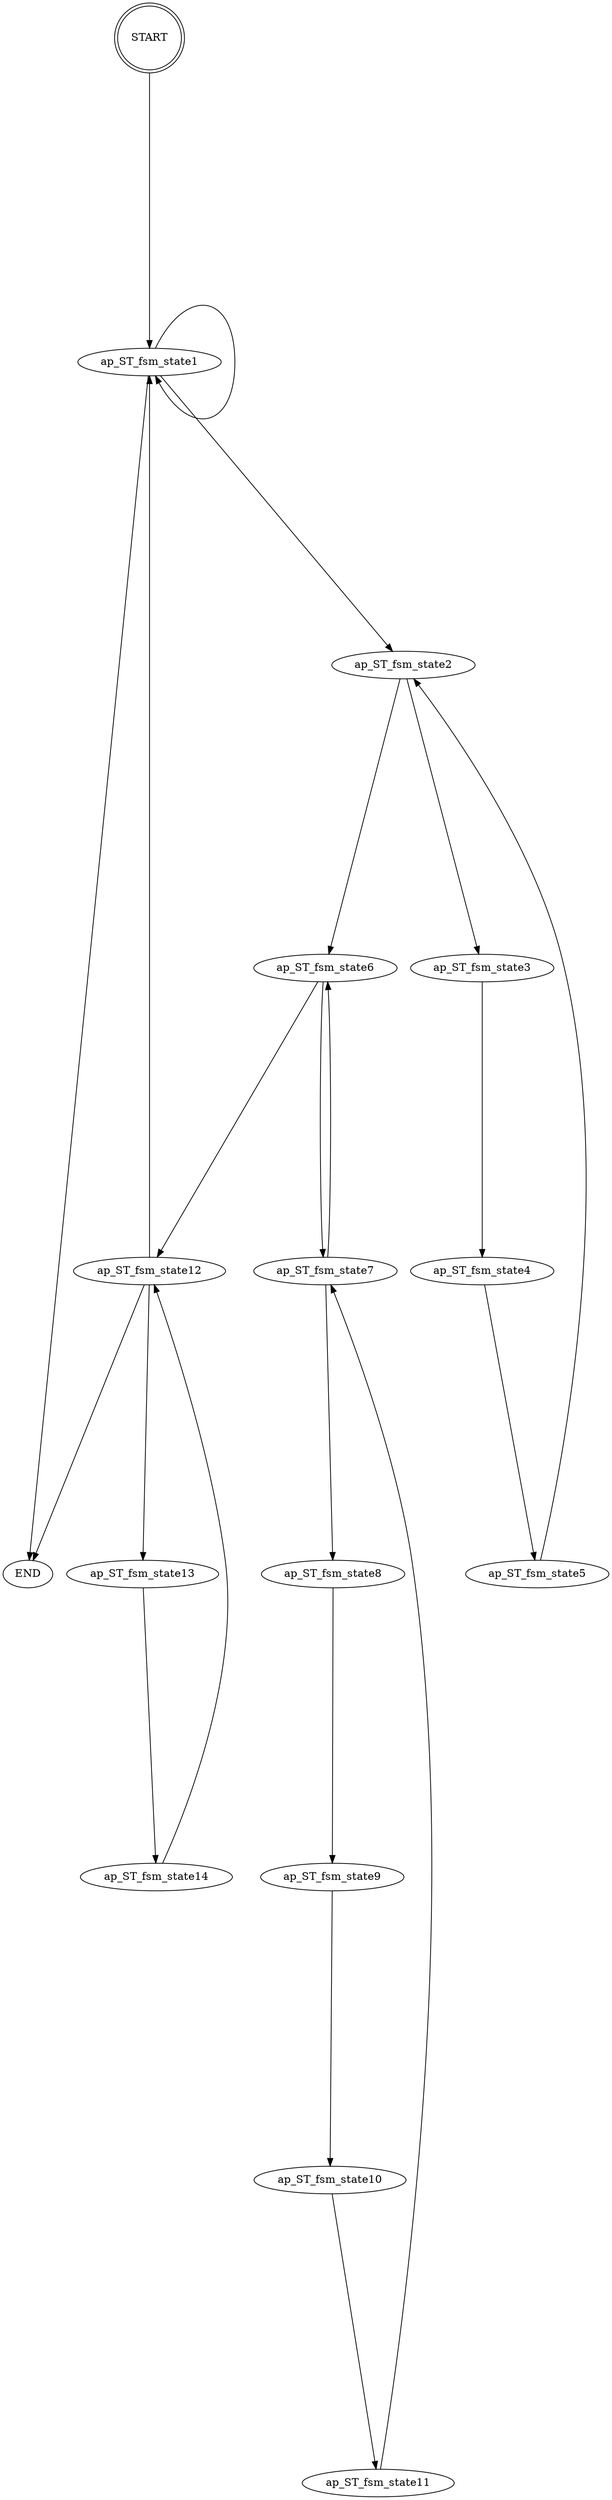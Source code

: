 digraph "" {
 graph [ranksep=5.0];
edge [color=black,
len=2.0
];
START    [shape=doublecircle];
START -> ap_ST_fsm_state1;
ap_ST_fsm_state1 -> ap_ST_fsm_state2;
ap_ST_fsm_state1 -> ap_ST_fsm_state1;
ap_ST_fsm_state1 -> END;
ap_ST_fsm_state2 -> ap_ST_fsm_state6;
ap_ST_fsm_state2 -> ap_ST_fsm_state3;
ap_ST_fsm_state3 -> ap_ST_fsm_state4;
ap_ST_fsm_state4 -> ap_ST_fsm_state5;
ap_ST_fsm_state5 -> ap_ST_fsm_state2;
ap_ST_fsm_state6 -> ap_ST_fsm_state12;
ap_ST_fsm_state6 -> ap_ST_fsm_state7;
ap_ST_fsm_state7 -> ap_ST_fsm_state6;
ap_ST_fsm_state7 -> ap_ST_fsm_state8;
ap_ST_fsm_state8 -> ap_ST_fsm_state9;
ap_ST_fsm_state9 -> ap_ST_fsm_state10;
ap_ST_fsm_state10 -> ap_ST_fsm_state11;
ap_ST_fsm_state11 -> ap_ST_fsm_state7;
ap_ST_fsm_state12 -> ap_ST_fsm_state1;
ap_ST_fsm_state12 -> ap_ST_fsm_state13;
ap_ST_fsm_state12 -> END;
ap_ST_fsm_state13 -> ap_ST_fsm_state14;
ap_ST_fsm_state14 -> ap_ST_fsm_state12;
}
